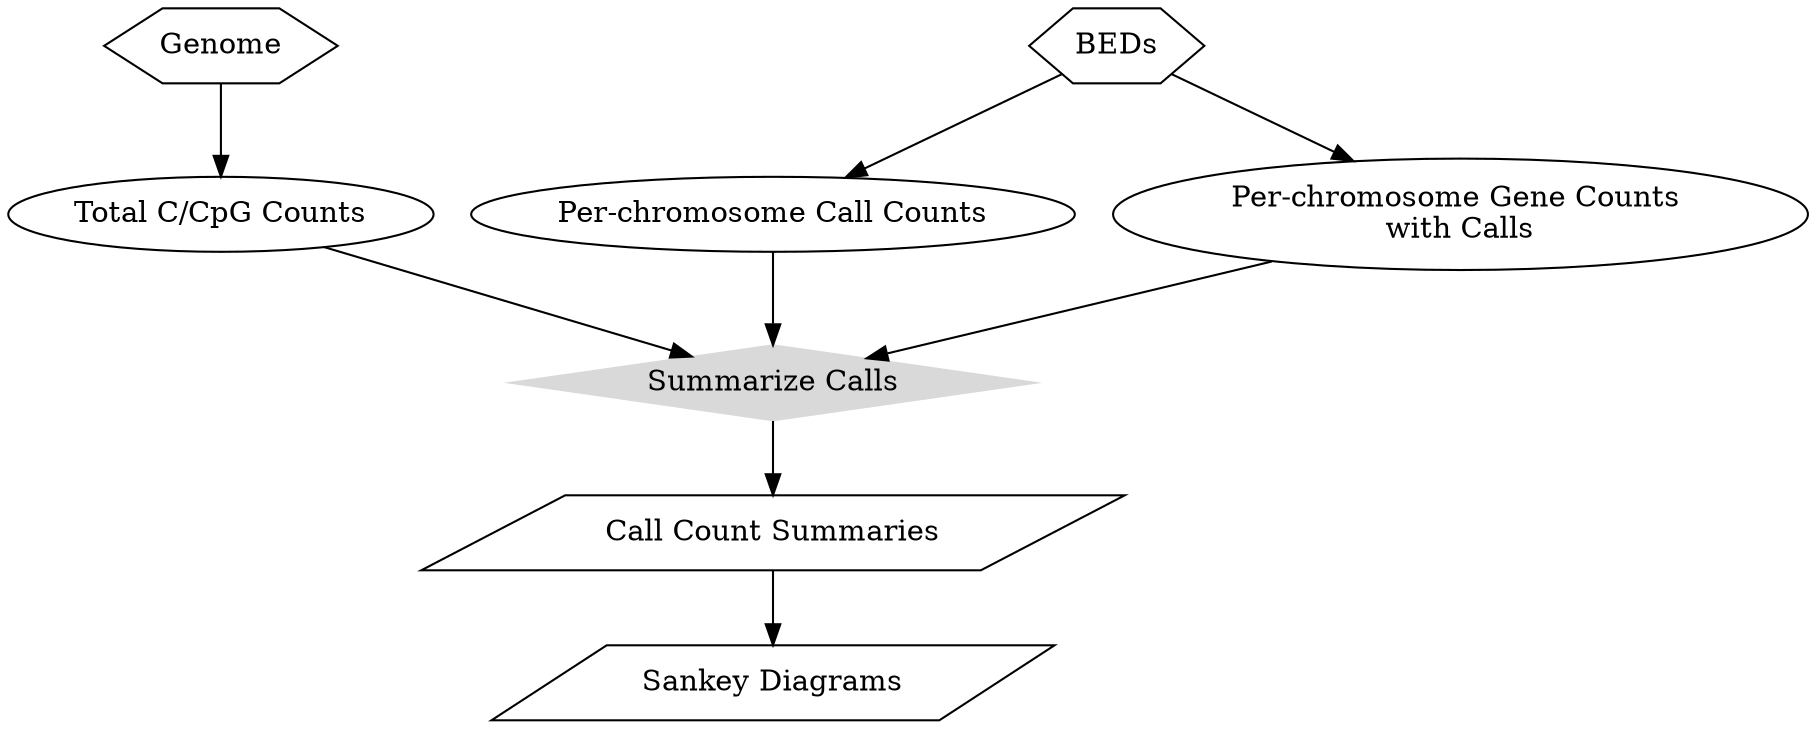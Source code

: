 digraph workflow {

	"Genome" [shape=hexagon];

	"BEDs" [shape=hexagon];

	"Summarize Calls" [shape=diamond, color=gray85, style=filled, label="Summarize Calls"];

	"BEDs" -> "Per-chromosome Call Counts";

	"BEDs" -> "Per-chromosome Gene Counts \nwith Calls";

	"Genome" -> "Total C/CpG Counts";

	"Per-chromosome Call Counts" -> "Summarize Calls";

	"Per-chromosome Gene Counts \nwith Calls" -> "Summarize Calls";

	"Total C/CpG Counts" -> "Summarize Calls";

	"Call Count Summaries" [shape=parallelogram];

	"Summarize Calls" -> "Call Count Summaries";

	"Sankey Diagrams" [shape=parallelogram];

    "Call Count Summaries" -> "Sankey Diagrams";
	
 }